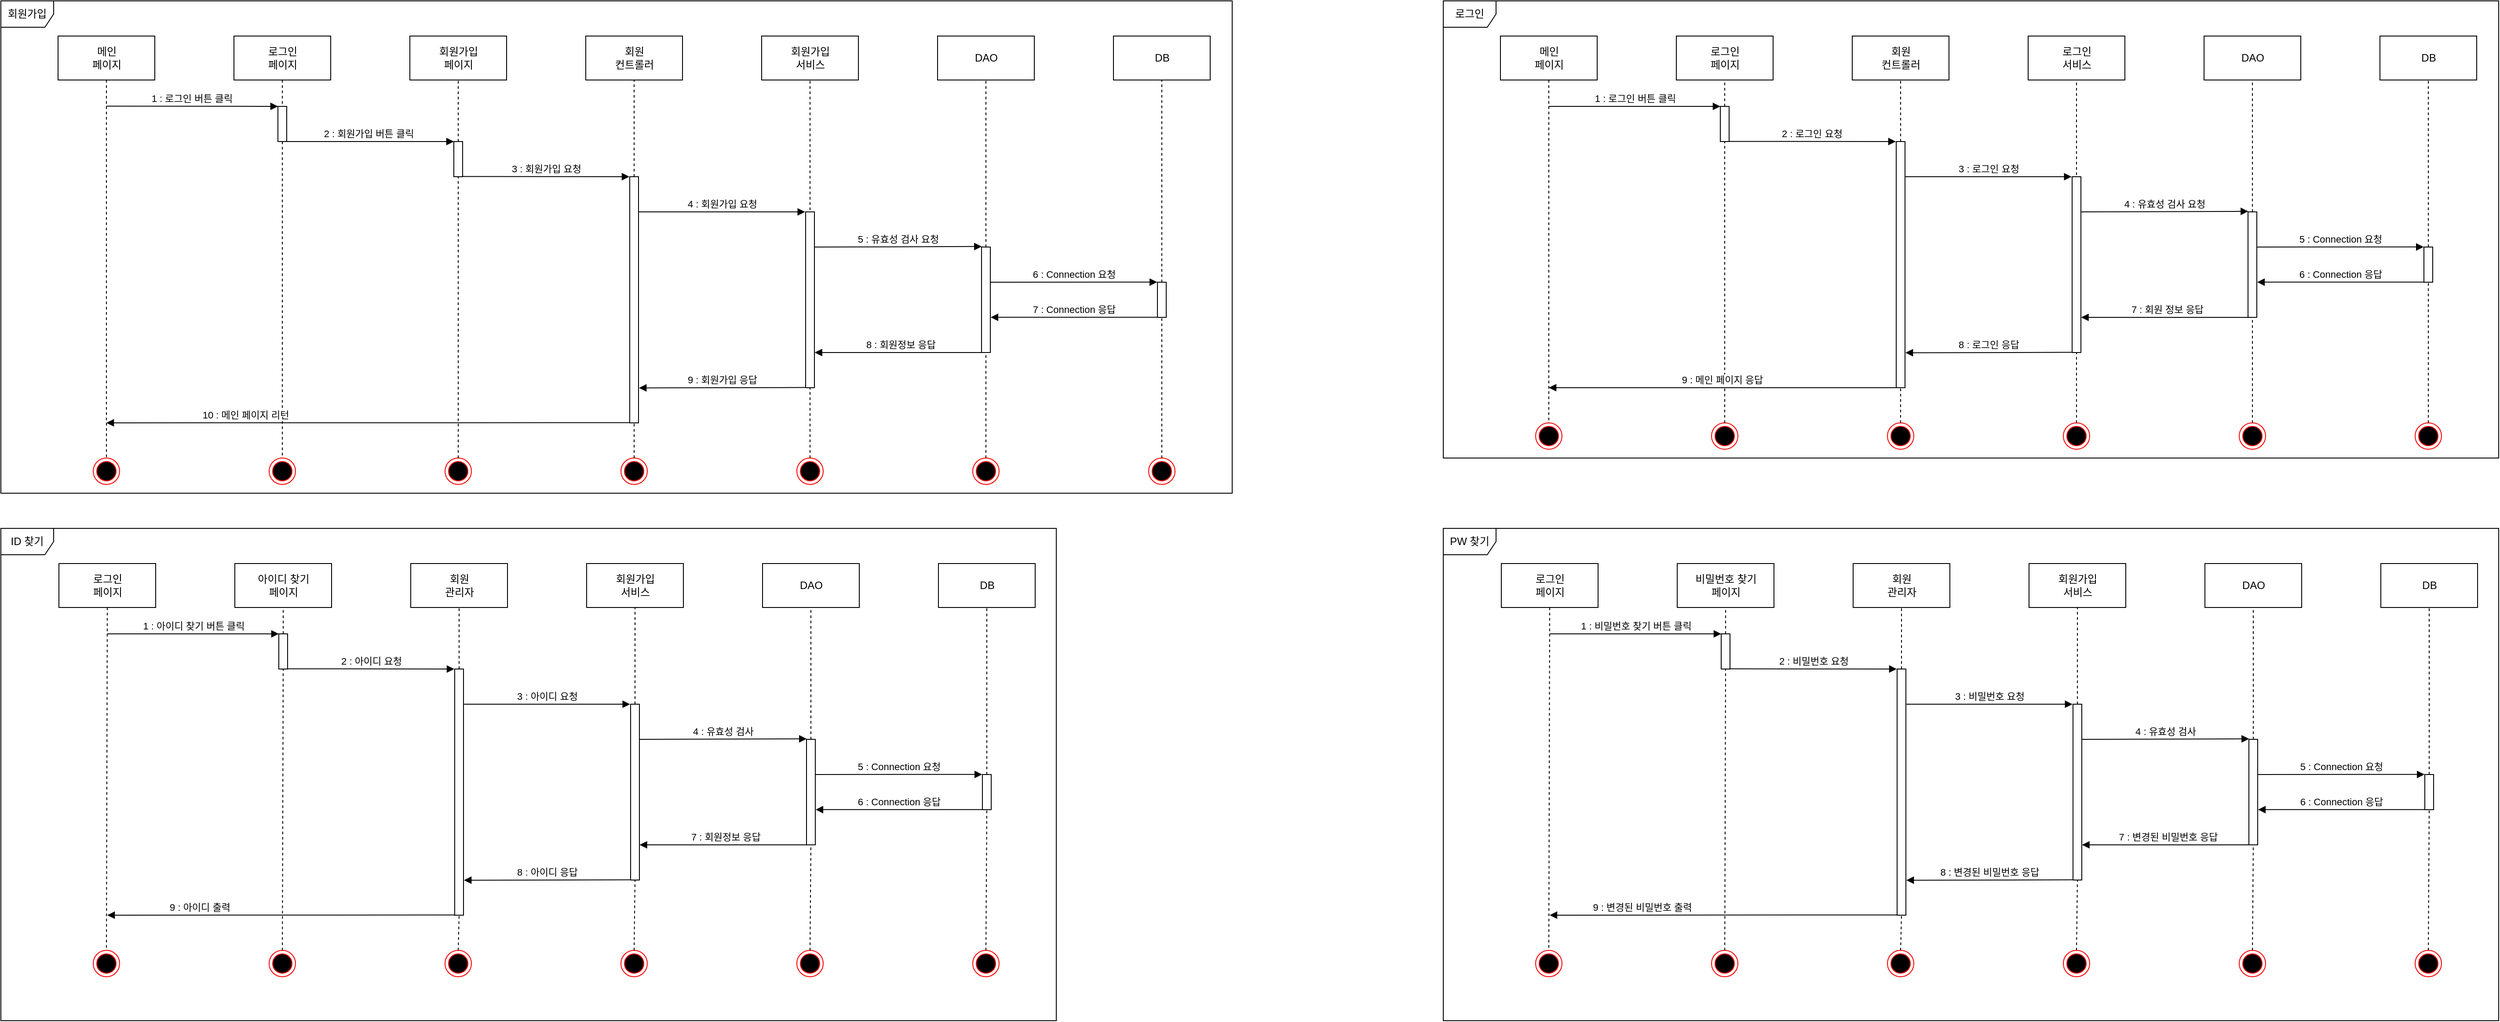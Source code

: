 <mxfile version="20.8.13" type="device"><diagram name="페이지-1" id="stakZ623IvmfqSrvo7u1"><mxGraphModel dx="4155" dy="756" grid="1" gridSize="10" guides="1" tooltips="1" connect="1" arrows="1" fold="1" page="1" pageScale="1" pageWidth="827" pageHeight="1169" math="0" shadow="0"><root><mxCell id="0"/><mxCell id="1" parent="0"/><mxCell id="SU1l9F7dHwWmu5Nzik4p-1" value="로그인" style="shape=umlFrame;whiteSpace=wrap;html=1;labelBackgroundColor=none;" parent="1" vertex="1"><mxGeometry x="-800" y="40" width="1200" height="520" as="geometry"/></mxCell><mxCell id="SU1l9F7dHwWmu5Nzik4p-5" style="rounded=0;orthogonalLoop=1;jettySize=auto;html=1;exitX=0.5;exitY=1;exitDx=0;exitDy=0;endArrow=none;endFill=0;dashed=1;entryX=0.5;entryY=0;entryDx=0;entryDy=0;" parent="1" source="SU1l9F7dHwWmu5Nzik4p-2" target="SU1l9F7dHwWmu5Nzik4p-6" edge="1"><mxGeometry relative="1" as="geometry"><mxPoint x="-680" y="1060" as="targetPoint"/></mxGeometry></mxCell><mxCell id="SU1l9F7dHwWmu5Nzik4p-2" value="메인&lt;br&gt;페이지" style="html=1;labelBackgroundColor=none;fillColor=#FFFFFF;" parent="1" vertex="1"><mxGeometry x="-735" y="80" width="110" height="50" as="geometry"/></mxCell><mxCell id="SU1l9F7dHwWmu5Nzik4p-3" value="로그인&lt;br&gt;페이지" style="html=1;labelBackgroundColor=none;fillColor=#FFFFFF;" parent="1" vertex="1"><mxGeometry x="-535" y="80" width="110" height="50" as="geometry"/></mxCell><mxCell id="SU1l9F7dHwWmu5Nzik4p-4" value="회원&lt;br&gt;컨트롤러" style="html=1;labelBackgroundColor=none;fillColor=#FFFFFF;" parent="1" vertex="1"><mxGeometry x="-335" y="80" width="110" height="50" as="geometry"/></mxCell><mxCell id="SU1l9F7dHwWmu5Nzik4p-6" value="" style="ellipse;html=1;shape=endState;fillColor=#000000;strokeColor=#ff0000;labelBackgroundColor=none;" parent="1" vertex="1"><mxGeometry x="-695" y="520" width="30" height="30" as="geometry"/></mxCell><mxCell id="SU1l9F7dHwWmu5Nzik4p-8" style="edgeStyle=none;rounded=0;orthogonalLoop=1;jettySize=auto;html=1;exitX=0.5;exitY=0;exitDx=0;exitDy=0;entryX=0.5;entryY=1;entryDx=0;entryDy=0;dashed=1;endArrow=none;endFill=0;startArrow=none;" parent="1" source="SU1l9F7dHwWmu5Nzik4p-13" target="SU1l9F7dHwWmu5Nzik4p-3" edge="1"><mxGeometry relative="1" as="geometry"/></mxCell><mxCell id="SU1l9F7dHwWmu5Nzik4p-7" value="" style="ellipse;html=1;shape=endState;fillColor=#000000;strokeColor=#ff0000;labelBackgroundColor=none;" parent="1" vertex="1"><mxGeometry x="-495" y="520" width="30" height="30" as="geometry"/></mxCell><mxCell id="SU1l9F7dHwWmu5Nzik4p-10" style="edgeStyle=none;rounded=0;orthogonalLoop=1;jettySize=auto;html=1;exitX=0.5;exitY=0;exitDx=0;exitDy=0;dashed=1;endArrow=none;endFill=0;entryX=0.5;entryY=1;entryDx=0;entryDy=0;startArrow=none;" parent="1" source="SU1l9F7dHwWmu5Nzik4p-15" target="SU1l9F7dHwWmu5Nzik4p-4" edge="1"><mxGeometry relative="1" as="geometry"/></mxCell><mxCell id="SU1l9F7dHwWmu5Nzik4p-9" value="" style="ellipse;html=1;shape=endState;fillColor=#000000;strokeColor=#ff0000;labelBackgroundColor=none;" parent="1" vertex="1"><mxGeometry x="-295" y="520" width="30" height="30" as="geometry"/></mxCell><mxCell id="SU1l9F7dHwWmu5Nzik4p-11" value="1 : 로그인 버튼 클릭" style="html=1;verticalAlign=bottom;endArrow=block;rounded=0;" parent="1" target="SU1l9F7dHwWmu5Nzik4p-13" edge="1"><mxGeometry width="80" relative="1" as="geometry"><mxPoint x="-680" y="160" as="sourcePoint"/><mxPoint x="-485.0" y="160" as="targetPoint"/></mxGeometry></mxCell><mxCell id="SU1l9F7dHwWmu5Nzik4p-16" value="로그인&lt;br&gt;서비스" style="html=1;labelBackgroundColor=none;fillColor=#FFFFFF;" parent="1" vertex="1"><mxGeometry x="-135" y="80" width="110" height="50" as="geometry"/></mxCell><mxCell id="SU1l9F7dHwWmu5Nzik4p-17" style="edgeStyle=none;rounded=0;orthogonalLoop=1;jettySize=auto;html=1;exitX=0.5;exitY=0;exitDx=0;exitDy=0;dashed=1;endArrow=none;endFill=0;entryX=0.5;entryY=1;entryDx=0;entryDy=0;" parent="1" source="SU1l9F7dHwWmu5Nzik4p-18" target="SU1l9F7dHwWmu5Nzik4p-16" edge="1"><mxGeometry relative="1" as="geometry"/></mxCell><mxCell id="SU1l9F7dHwWmu5Nzik4p-18" value="" style="ellipse;html=1;shape=endState;fillColor=#000000;strokeColor=#ff0000;labelBackgroundColor=none;" parent="1" vertex="1"><mxGeometry x="-95" y="520" width="30" height="30" as="geometry"/></mxCell><mxCell id="SU1l9F7dHwWmu5Nzik4p-19" value="" style="html=1;points=[];perimeter=orthogonalPerimeter;labelBackgroundColor=none;fillColor=#FFFFFF;" parent="1" vertex="1"><mxGeometry x="-85" y="240" width="10" height="200" as="geometry"/></mxCell><mxCell id="SU1l9F7dHwWmu5Nzik4p-20" value="2 : 로그인 요청" style="html=1;verticalAlign=bottom;endArrow=block;rounded=0;exitX=0.916;exitY=0.996;exitDx=0;exitDy=0;exitPerimeter=0;entryX=-0.05;entryY=0;entryDx=0;entryDy=0;entryPerimeter=0;" parent="1" source="SU1l9F7dHwWmu5Nzik4p-13" target="SU1l9F7dHwWmu5Nzik4p-15" edge="1"><mxGeometry width="80" relative="1" as="geometry"><mxPoint x="-460" y="200" as="sourcePoint"/><mxPoint x="-285" y="200" as="targetPoint"/></mxGeometry></mxCell><mxCell id="SU1l9F7dHwWmu5Nzik4p-21" value="" style="edgeStyle=none;rounded=0;orthogonalLoop=1;jettySize=auto;html=1;exitX=0.5;exitY=0;exitDx=0;exitDy=0;dashed=1;endArrow=none;endFill=0;entryX=0.5;entryY=1;entryDx=0;entryDy=0;" parent="1" source="SU1l9F7dHwWmu5Nzik4p-9" target="SU1l9F7dHwWmu5Nzik4p-15" edge="1"><mxGeometry relative="1" as="geometry"><mxPoint x="-280" y="1040" as="sourcePoint"/><mxPoint x="-280" y="130.0" as="targetPoint"/></mxGeometry></mxCell><mxCell id="SU1l9F7dHwWmu5Nzik4p-15" value="" style="html=1;points=[];perimeter=orthogonalPerimeter;labelBackgroundColor=none;fillColor=#FFFFFF;" parent="1" vertex="1"><mxGeometry x="-285" y="200" width="10" height="280" as="geometry"/></mxCell><mxCell id="SU1l9F7dHwWmu5Nzik4p-22" value="" style="edgeStyle=none;rounded=0;orthogonalLoop=1;jettySize=auto;html=1;exitX=0.5;exitY=0;exitDx=0;exitDy=0;entryX=0.5;entryY=1;entryDx=0;entryDy=0;dashed=1;endArrow=none;endFill=0;" parent="1" source="SU1l9F7dHwWmu5Nzik4p-7" target="SU1l9F7dHwWmu5Nzik4p-13" edge="1"><mxGeometry relative="1" as="geometry"><mxPoint x="-480" y="1040" as="sourcePoint"/><mxPoint x="-480" y="130.0" as="targetPoint"/></mxGeometry></mxCell><mxCell id="SU1l9F7dHwWmu5Nzik4p-13" value="" style="html=1;points=[];perimeter=orthogonalPerimeter;labelBackgroundColor=none;fillColor=#FFFFFF;" parent="1" vertex="1"><mxGeometry x="-485" y="160" width="10" height="40" as="geometry"/></mxCell><mxCell id="SU1l9F7dHwWmu5Nzik4p-23" value="3 : 로그인 요청" style="html=1;verticalAlign=bottom;endArrow=block;rounded=0;exitX=1.022;exitY=0.143;exitDx=0;exitDy=0;exitPerimeter=0;entryX=-0.062;entryY=0;entryDx=0;entryDy=0;entryPerimeter=0;" parent="1" source="SU1l9F7dHwWmu5Nzik4p-15" target="SU1l9F7dHwWmu5Nzik4p-19" edge="1"><mxGeometry width="80" relative="1" as="geometry"><mxPoint x="-464.9" y="210.32" as="sourcePoint"/><mxPoint x="-275.5" y="210" as="targetPoint"/></mxGeometry></mxCell><mxCell id="SU1l9F7dHwWmu5Nzik4p-24" value="DAO" style="html=1;labelBackgroundColor=none;fillColor=#FFFFFF;" parent="1" vertex="1"><mxGeometry x="65" y="80" width="110" height="50" as="geometry"/></mxCell><mxCell id="SU1l9F7dHwWmu5Nzik4p-25" style="edgeStyle=none;rounded=0;orthogonalLoop=1;jettySize=auto;html=1;exitX=0.5;exitY=0;exitDx=0;exitDy=0;dashed=1;endArrow=none;endFill=0;entryX=0.5;entryY=1;entryDx=0;entryDy=0;" parent="1" source="SU1l9F7dHwWmu5Nzik4p-26" target="SU1l9F7dHwWmu5Nzik4p-24" edge="1"><mxGeometry relative="1" as="geometry"/></mxCell><mxCell id="SU1l9F7dHwWmu5Nzik4p-26" value="" style="ellipse;html=1;shape=endState;fillColor=#000000;strokeColor=#ff0000;labelBackgroundColor=none;" parent="1" vertex="1"><mxGeometry x="105" y="520" width="30" height="30" as="geometry"/></mxCell><mxCell id="SU1l9F7dHwWmu5Nzik4p-27" value="" style="html=1;points=[];perimeter=orthogonalPerimeter;labelBackgroundColor=none;fillColor=#FFFFFF;" parent="1" vertex="1"><mxGeometry x="115" y="280" width="10" height="120" as="geometry"/></mxCell><mxCell id="SU1l9F7dHwWmu5Nzik4p-28" value="4 : 유효성 검사 요청" style="html=1;verticalAlign=bottom;endArrow=block;rounded=0;entryX=0.018;entryY=-0.005;entryDx=0;entryDy=0;entryPerimeter=0;exitX=1.041;exitY=0.2;exitDx=0;exitDy=0;exitPerimeter=0;" parent="1" source="SU1l9F7dHwWmu5Nzik4p-19" target="SU1l9F7dHwWmu5Nzik4p-27" edge="1"><mxGeometry width="80" relative="1" as="geometry"><mxPoint x="-70" y="280" as="sourcePoint"/><mxPoint x="114.03" y="280.48" as="targetPoint"/></mxGeometry></mxCell><mxCell id="SU1l9F7dHwWmu5Nzik4p-29" value="DB" style="html=1;labelBackgroundColor=none;fillColor=#FFFFFF;" parent="1" vertex="1"><mxGeometry x="265" y="80" width="110" height="50" as="geometry"/></mxCell><mxCell id="SU1l9F7dHwWmu5Nzik4p-30" style="edgeStyle=none;rounded=0;orthogonalLoop=1;jettySize=auto;html=1;exitX=0.5;exitY=0;exitDx=0;exitDy=0;dashed=1;endArrow=none;endFill=0;entryX=0.5;entryY=1;entryDx=0;entryDy=0;startArrow=none;" parent="1" source="SU1l9F7dHwWmu5Nzik4p-32" target="SU1l9F7dHwWmu5Nzik4p-29" edge="1"><mxGeometry relative="1" as="geometry"/></mxCell><mxCell id="SU1l9F7dHwWmu5Nzik4p-31" value="" style="ellipse;html=1;shape=endState;fillColor=#000000;strokeColor=#ff0000;labelBackgroundColor=none;" parent="1" vertex="1"><mxGeometry x="305" y="520" width="30" height="30" as="geometry"/></mxCell><mxCell id="SU1l9F7dHwWmu5Nzik4p-33" value="" style="edgeStyle=none;rounded=0;orthogonalLoop=1;jettySize=auto;html=1;exitX=0.5;exitY=0;exitDx=0;exitDy=0;dashed=1;endArrow=none;endFill=0;entryX=0.5;entryY=1;entryDx=0;entryDy=0;" parent="1" source="SU1l9F7dHwWmu5Nzik4p-31" target="SU1l9F7dHwWmu5Nzik4p-32" edge="1"><mxGeometry relative="1" as="geometry"><mxPoint x="320" y="1040.0" as="sourcePoint"/><mxPoint x="320" y="130" as="targetPoint"/></mxGeometry></mxCell><mxCell id="SU1l9F7dHwWmu5Nzik4p-32" value="" style="html=1;points=[];perimeter=orthogonalPerimeter;labelBackgroundColor=none;fillColor=#FFFFFF;" parent="1" vertex="1"><mxGeometry x="315" y="320" width="10" height="40" as="geometry"/></mxCell><mxCell id="SU1l9F7dHwWmu5Nzik4p-34" value="5 : Connection 요청" style="html=1;verticalAlign=bottom;endArrow=block;rounded=0;entryX=-0.037;entryY=-0.003;entryDx=0;entryDy=0;entryPerimeter=0;exitX=1.034;exitY=0.333;exitDx=0;exitDy=0;exitPerimeter=0;" parent="1" source="SU1l9F7dHwWmu5Nzik4p-27" target="SU1l9F7dHwWmu5Nzik4p-32" edge="1"><mxGeometry width="80" relative="1" as="geometry"><mxPoint x="130" y="320" as="sourcePoint"/><mxPoint x="315" y="320" as="targetPoint"/></mxGeometry></mxCell><mxCell id="SU1l9F7dHwWmu5Nzik4p-35" value="6 : Connection 응답" style="html=1;verticalAlign=bottom;endArrow=block;rounded=0;entryX=1.04;entryY=0.666;entryDx=0;entryDy=0;entryPerimeter=0;exitX=-0.023;exitY=0.998;exitDx=0;exitDy=0;exitPerimeter=0;" parent="1" source="SU1l9F7dHwWmu5Nzik4p-32" target="SU1l9F7dHwWmu5Nzik4p-27" edge="1"><mxGeometry width="80" relative="1" as="geometry"><mxPoint x="265.0" y="260.2" as="sourcePoint"/><mxPoint x="454.31" y="260" as="targetPoint"/></mxGeometry></mxCell><mxCell id="SU1l9F7dHwWmu5Nzik4p-39" value="7 : 회원 정보 응답" style="html=1;verticalAlign=bottom;endArrow=block;rounded=0;exitX=0.5;exitY=1;exitDx=0;exitDy=0;exitPerimeter=0;entryX=1.026;entryY=0.8;entryDx=0;entryDy=0;entryPerimeter=0;" parent="1" source="SU1l9F7dHwWmu5Nzik4p-27" target="SU1l9F7dHwWmu5Nzik4p-19" edge="1"><mxGeometry width="80" relative="1" as="geometry"><mxPoint x="79.37" y="400.0" as="sourcePoint"/><mxPoint x="-50" y="400" as="targetPoint"/></mxGeometry></mxCell><mxCell id="SU1l9F7dHwWmu5Nzik4p-42" value="8 : 로그인 응답" style="html=1;verticalAlign=bottom;endArrow=block;rounded=0;exitX=-0.056;exitY=0.999;exitDx=0;exitDy=0;exitPerimeter=0;entryX=1.055;entryY=0.858;entryDx=0;entryDy=0;entryPerimeter=0;" parent="1" source="SU1l9F7dHwWmu5Nzik4p-19" target="SU1l9F7dHwWmu5Nzik4p-15" edge="1"><mxGeometry width="80" relative="1" as="geometry"><mxPoint x="-155.26" y="470" as="sourcePoint"/><mxPoint x="-350" y="470" as="targetPoint"/></mxGeometry></mxCell><mxCell id="SU1l9F7dHwWmu5Nzik4p-44" value="9 : 메인 페이지&amp;nbsp;응답" style="html=1;verticalAlign=bottom;endArrow=block;rounded=0;exitX=-0.053;exitY=1;exitDx=0;exitDy=0;exitPerimeter=0;" parent="1" source="SU1l9F7dHwWmu5Nzik4p-15" edge="1"><mxGeometry x="0.001" width="80" relative="1" as="geometry"><mxPoint x="-280" y="440" as="sourcePoint"/><mxPoint x="-680" y="480" as="targetPoint"/><mxPoint as="offset"/></mxGeometry></mxCell><mxCell id="SU1l9F7dHwWmu5Nzik4p-46" value="회원가입" style="shape=umlFrame;whiteSpace=wrap;html=1;labelBackgroundColor=none;" parent="1" vertex="1"><mxGeometry x="-2440" y="40" width="1400" height="560" as="geometry"/></mxCell><mxCell id="SU1l9F7dHwWmu5Nzik4p-47" style="rounded=0;orthogonalLoop=1;jettySize=auto;html=1;exitX=0.5;exitY=1;exitDx=0;exitDy=0;endArrow=none;endFill=0;dashed=1;entryX=0.5;entryY=0;entryDx=0;entryDy=0;startArrow=none;" parent="1" source="SU1l9F7dHwWmu5Nzik4p-93" target="SU1l9F7dHwWmu5Nzik4p-51" edge="1"><mxGeometry relative="1" as="geometry"><mxPoint x="-2120" y="1060" as="targetPoint"/></mxGeometry></mxCell><mxCell id="SU1l9F7dHwWmu5Nzik4p-48" value="로그인&lt;br&gt;페이지" style="html=1;labelBackgroundColor=none;fillColor=#FFFFFF;" parent="1" vertex="1"><mxGeometry x="-2175" y="80" width="110" height="50" as="geometry"/></mxCell><mxCell id="SU1l9F7dHwWmu5Nzik4p-49" value="회원가입&lt;br&gt;페이지" style="html=1;labelBackgroundColor=none;fillColor=#FFFFFF;" parent="1" vertex="1"><mxGeometry x="-1975" y="80" width="110" height="50" as="geometry"/></mxCell><mxCell id="SU1l9F7dHwWmu5Nzik4p-50" value="회원&lt;br&gt;컨트롤러" style="html=1;labelBackgroundColor=none;fillColor=#FFFFFF;" parent="1" vertex="1"><mxGeometry x="-1775" y="80" width="110" height="50" as="geometry"/></mxCell><mxCell id="SU1l9F7dHwWmu5Nzik4p-51" value="" style="ellipse;html=1;shape=endState;fillColor=#000000;strokeColor=#ff0000;labelBackgroundColor=none;" parent="1" vertex="1"><mxGeometry x="-2135" y="560" width="30" height="30" as="geometry"/></mxCell><mxCell id="SU1l9F7dHwWmu5Nzik4p-52" style="edgeStyle=none;rounded=0;orthogonalLoop=1;jettySize=auto;html=1;exitX=0.5;exitY=0;exitDx=0;exitDy=0;entryX=0.5;entryY=1;entryDx=0;entryDy=0;dashed=1;endArrow=none;endFill=0;startArrow=none;" parent="1" source="SU1l9F7dHwWmu5Nzik4p-65" target="SU1l9F7dHwWmu5Nzik4p-49" edge="1"><mxGeometry relative="1" as="geometry"/></mxCell><mxCell id="SU1l9F7dHwWmu5Nzik4p-53" value="" style="ellipse;html=1;shape=endState;fillColor=#000000;strokeColor=#ff0000;labelBackgroundColor=none;" parent="1" vertex="1"><mxGeometry x="-1935" y="560" width="30" height="30" as="geometry"/></mxCell><mxCell id="SU1l9F7dHwWmu5Nzik4p-54" style="edgeStyle=none;rounded=0;orthogonalLoop=1;jettySize=auto;html=1;exitX=0.5;exitY=0;exitDx=0;exitDy=0;dashed=1;endArrow=none;endFill=0;entryX=0.5;entryY=1;entryDx=0;entryDy=0;startArrow=none;" parent="1" source="SU1l9F7dHwWmu5Nzik4p-63" target="SU1l9F7dHwWmu5Nzik4p-50" edge="1"><mxGeometry relative="1" as="geometry"/></mxCell><mxCell id="SU1l9F7dHwWmu5Nzik4p-55" value="" style="ellipse;html=1;shape=endState;fillColor=#000000;strokeColor=#ff0000;labelBackgroundColor=none;" parent="1" vertex="1"><mxGeometry x="-1735" y="560" width="30" height="30" as="geometry"/></mxCell><mxCell id="SU1l9F7dHwWmu5Nzik4p-56" value="2 : 회원가입 버튼 클릭" style="html=1;verticalAlign=bottom;endArrow=block;rounded=0;" parent="1" target="SU1l9F7dHwWmu5Nzik4p-65" edge="1"><mxGeometry width="80" relative="1" as="geometry"><mxPoint x="-2120" y="200" as="sourcePoint"/><mxPoint x="-1925" y="200" as="targetPoint"/></mxGeometry></mxCell><mxCell id="SU1l9F7dHwWmu5Nzik4p-57" value="회원가입&lt;br&gt;서비스" style="html=1;labelBackgroundColor=none;fillColor=#FFFFFF;" parent="1" vertex="1"><mxGeometry x="-1575" y="80" width="110" height="50" as="geometry"/></mxCell><mxCell id="SU1l9F7dHwWmu5Nzik4p-58" style="edgeStyle=none;rounded=0;orthogonalLoop=1;jettySize=auto;html=1;exitX=0.5;exitY=0;exitDx=0;exitDy=0;dashed=1;endArrow=none;endFill=0;entryX=0.5;entryY=1;entryDx=0;entryDy=0;" parent="1" source="SU1l9F7dHwWmu5Nzik4p-59" target="SU1l9F7dHwWmu5Nzik4p-57" edge="1"><mxGeometry relative="1" as="geometry"/></mxCell><mxCell id="SU1l9F7dHwWmu5Nzik4p-59" value="" style="ellipse;html=1;shape=endState;fillColor=#000000;strokeColor=#ff0000;labelBackgroundColor=none;" parent="1" vertex="1"><mxGeometry x="-1535" y="560" width="30" height="30" as="geometry"/></mxCell><mxCell id="SU1l9F7dHwWmu5Nzik4p-60" value="" style="html=1;points=[];perimeter=orthogonalPerimeter;labelBackgroundColor=none;fillColor=#FFFFFF;" parent="1" vertex="1"><mxGeometry x="-1525" y="280" width="10" height="200" as="geometry"/></mxCell><mxCell id="SU1l9F7dHwWmu5Nzik4p-61" value="3 : 회원가입 요청" style="html=1;verticalAlign=bottom;endArrow=block;rounded=0;exitX=0.962;exitY=0.993;exitDx=0;exitDy=0;exitPerimeter=0;entryX=-0.05;entryY=0;entryDx=0;entryDy=0;entryPerimeter=0;" parent="1" source="SU1l9F7dHwWmu5Nzik4p-65" target="SU1l9F7dHwWmu5Nzik4p-63" edge="1"><mxGeometry width="80" relative="1" as="geometry"><mxPoint x="-1900" y="240" as="sourcePoint"/><mxPoint x="-1725" y="240" as="targetPoint"/></mxGeometry></mxCell><mxCell id="SU1l9F7dHwWmu5Nzik4p-62" value="" style="edgeStyle=none;rounded=0;orthogonalLoop=1;jettySize=auto;html=1;exitX=0.5;exitY=0;exitDx=0;exitDy=0;dashed=1;endArrow=none;endFill=0;entryX=0.5;entryY=1;entryDx=0;entryDy=0;" parent="1" source="SU1l9F7dHwWmu5Nzik4p-55" target="SU1l9F7dHwWmu5Nzik4p-63" edge="1"><mxGeometry relative="1" as="geometry"><mxPoint x="-1720" y="1080" as="sourcePoint"/><mxPoint x="-1720" y="170.0" as="targetPoint"/></mxGeometry></mxCell><mxCell id="SU1l9F7dHwWmu5Nzik4p-63" value="" style="html=1;points=[];perimeter=orthogonalPerimeter;labelBackgroundColor=none;fillColor=#FFFFFF;" parent="1" vertex="1"><mxGeometry x="-1725" y="240" width="10" height="280" as="geometry"/></mxCell><mxCell id="SU1l9F7dHwWmu5Nzik4p-64" value="" style="edgeStyle=none;rounded=0;orthogonalLoop=1;jettySize=auto;html=1;entryX=0.5;entryY=1;entryDx=0;entryDy=0;dashed=1;endArrow=none;endFill=0;" parent="1" source="SU1l9F7dHwWmu5Nzik4p-53" target="SU1l9F7dHwWmu5Nzik4p-65" edge="1"><mxGeometry relative="1" as="geometry"><mxPoint x="-1920" y="1080" as="sourcePoint"/><mxPoint x="-1920" y="170.0" as="targetPoint"/></mxGeometry></mxCell><mxCell id="SU1l9F7dHwWmu5Nzik4p-65" value="" style="html=1;points=[];perimeter=orthogonalPerimeter;labelBackgroundColor=none;fillColor=#FFFFFF;" parent="1" vertex="1"><mxGeometry x="-1925" y="200" width="10" height="40" as="geometry"/></mxCell><mxCell id="SU1l9F7dHwWmu5Nzik4p-66" value="4 : 회원가입 요청" style="html=1;verticalAlign=bottom;endArrow=block;rounded=0;exitX=1.022;exitY=0.143;exitDx=0;exitDy=0;exitPerimeter=0;entryX=-0.062;entryY=0;entryDx=0;entryDy=0;entryPerimeter=0;" parent="1" source="SU1l9F7dHwWmu5Nzik4p-63" target="SU1l9F7dHwWmu5Nzik4p-60" edge="1"><mxGeometry width="80" relative="1" as="geometry"><mxPoint x="-1904.9" y="250.32" as="sourcePoint"/><mxPoint x="-1715.5" y="250" as="targetPoint"/></mxGeometry></mxCell><mxCell id="SU1l9F7dHwWmu5Nzik4p-67" value="DAO" style="html=1;labelBackgroundColor=none;fillColor=#FFFFFF;" parent="1" vertex="1"><mxGeometry x="-1375" y="80" width="110" height="50" as="geometry"/></mxCell><mxCell id="SU1l9F7dHwWmu5Nzik4p-68" style="edgeStyle=none;rounded=0;orthogonalLoop=1;jettySize=auto;html=1;exitX=0.5;exitY=0;exitDx=0;exitDy=0;dashed=1;endArrow=none;endFill=0;entryX=0.5;entryY=1;entryDx=0;entryDy=0;" parent="1" source="SU1l9F7dHwWmu5Nzik4p-69" target="SU1l9F7dHwWmu5Nzik4p-67" edge="1"><mxGeometry relative="1" as="geometry"/></mxCell><mxCell id="SU1l9F7dHwWmu5Nzik4p-69" value="" style="ellipse;html=1;shape=endState;fillColor=#000000;strokeColor=#ff0000;labelBackgroundColor=none;" parent="1" vertex="1"><mxGeometry x="-1335" y="560" width="30" height="30" as="geometry"/></mxCell><mxCell id="SU1l9F7dHwWmu5Nzik4p-70" value="" style="html=1;points=[];perimeter=orthogonalPerimeter;labelBackgroundColor=none;fillColor=#FFFFFF;" parent="1" vertex="1"><mxGeometry x="-1325" y="320" width="10" height="120" as="geometry"/></mxCell><mxCell id="SU1l9F7dHwWmu5Nzik4p-71" value="5 : 유효성 검사 요청" style="html=1;verticalAlign=bottom;endArrow=block;rounded=0;entryX=0.018;entryY=-0.005;entryDx=0;entryDy=0;entryPerimeter=0;exitX=1.041;exitY=0.2;exitDx=0;exitDy=0;exitPerimeter=0;" parent="1" source="SU1l9F7dHwWmu5Nzik4p-60" target="SU1l9F7dHwWmu5Nzik4p-70" edge="1"><mxGeometry x="0.003" width="80" relative="1" as="geometry"><mxPoint x="-1510" y="320" as="sourcePoint"/><mxPoint x="-1325.97" y="320.48" as="targetPoint"/><mxPoint as="offset"/></mxGeometry></mxCell><mxCell id="SU1l9F7dHwWmu5Nzik4p-72" value="DB" style="html=1;labelBackgroundColor=none;fillColor=#FFFFFF;" parent="1" vertex="1"><mxGeometry x="-1175" y="80" width="110" height="50" as="geometry"/></mxCell><mxCell id="SU1l9F7dHwWmu5Nzik4p-73" style="edgeStyle=none;rounded=0;orthogonalLoop=1;jettySize=auto;html=1;exitX=0.5;exitY=0;exitDx=0;exitDy=0;dashed=1;endArrow=none;endFill=0;entryX=0.5;entryY=1;entryDx=0;entryDy=0;startArrow=none;" parent="1" source="SU1l9F7dHwWmu5Nzik4p-76" target="SU1l9F7dHwWmu5Nzik4p-72" edge="1"><mxGeometry relative="1" as="geometry"/></mxCell><mxCell id="SU1l9F7dHwWmu5Nzik4p-74" value="" style="ellipse;html=1;shape=endState;fillColor=#000000;strokeColor=#ff0000;labelBackgroundColor=none;" parent="1" vertex="1"><mxGeometry x="-1135" y="560" width="30" height="30" as="geometry"/></mxCell><mxCell id="SU1l9F7dHwWmu5Nzik4p-75" value="" style="edgeStyle=none;rounded=0;orthogonalLoop=1;jettySize=auto;html=1;exitX=0.5;exitY=0;exitDx=0;exitDy=0;dashed=1;endArrow=none;endFill=0;entryX=0.5;entryY=1;entryDx=0;entryDy=0;" parent="1" source="SU1l9F7dHwWmu5Nzik4p-74" target="SU1l9F7dHwWmu5Nzik4p-76" edge="1"><mxGeometry relative="1" as="geometry"><mxPoint x="-1120" y="1080.0" as="sourcePoint"/><mxPoint x="-1120" y="170" as="targetPoint"/></mxGeometry></mxCell><mxCell id="SU1l9F7dHwWmu5Nzik4p-76" value="" style="html=1;points=[];perimeter=orthogonalPerimeter;labelBackgroundColor=none;fillColor=#FFFFFF;" parent="1" vertex="1"><mxGeometry x="-1125" y="360" width="10" height="40" as="geometry"/></mxCell><mxCell id="SU1l9F7dHwWmu5Nzik4p-77" value="6 : Connection 요청" style="html=1;verticalAlign=bottom;endArrow=block;rounded=0;entryX=-0.037;entryY=-0.003;entryDx=0;entryDy=0;entryPerimeter=0;exitX=1.034;exitY=0.333;exitDx=0;exitDy=0;exitPerimeter=0;" parent="1" source="SU1l9F7dHwWmu5Nzik4p-70" target="SU1l9F7dHwWmu5Nzik4p-76" edge="1"><mxGeometry width="80" relative="1" as="geometry"><mxPoint x="-1310" y="360" as="sourcePoint"/><mxPoint x="-1125" y="360" as="targetPoint"/></mxGeometry></mxCell><mxCell id="SU1l9F7dHwWmu5Nzik4p-78" value="7 : Connection 응답" style="html=1;verticalAlign=bottom;endArrow=block;rounded=0;entryX=1.04;entryY=0.666;entryDx=0;entryDy=0;entryPerimeter=0;exitX=-0.023;exitY=0.998;exitDx=0;exitDy=0;exitPerimeter=0;" parent="1" source="SU1l9F7dHwWmu5Nzik4p-76" target="SU1l9F7dHwWmu5Nzik4p-70" edge="1"><mxGeometry width="80" relative="1" as="geometry"><mxPoint x="-1175.0" y="300.2" as="sourcePoint"/><mxPoint x="-985.69" y="300" as="targetPoint"/></mxGeometry></mxCell><mxCell id="SU1l9F7dHwWmu5Nzik4p-79" value="8 : 회원정보 응답" style="html=1;verticalAlign=bottom;endArrow=block;rounded=0;exitX=0.5;exitY=1;exitDx=0;exitDy=0;exitPerimeter=0;entryX=1.026;entryY=0.8;entryDx=0;entryDy=0;entryPerimeter=0;" parent="1" source="SU1l9F7dHwWmu5Nzik4p-70" target="SU1l9F7dHwWmu5Nzik4p-60" edge="1"><mxGeometry width="80" relative="1" as="geometry"><mxPoint x="-1360.63" y="440.0" as="sourcePoint"/><mxPoint x="-1490" y="440" as="targetPoint"/></mxGeometry></mxCell><mxCell id="SU1l9F7dHwWmu5Nzik4p-80" value="9 : 회원가입 응답" style="html=1;verticalAlign=bottom;endArrow=block;rounded=0;exitX=-0.056;exitY=0.999;exitDx=0;exitDy=0;exitPerimeter=0;entryX=1.055;entryY=0.858;entryDx=0;entryDy=0;entryPerimeter=0;" parent="1" source="SU1l9F7dHwWmu5Nzik4p-60" target="SU1l9F7dHwWmu5Nzik4p-63" edge="1"><mxGeometry width="80" relative="1" as="geometry"><mxPoint x="-1595.26" y="510" as="sourcePoint"/><mxPoint x="-1790" y="510" as="targetPoint"/></mxGeometry></mxCell><mxCell id="SU1l9F7dHwWmu5Nzik4p-82" value="10 : 메인 페이지 리턴" style="html=1;verticalAlign=bottom;endArrow=block;rounded=0;exitX=-0.027;exitY=0.999;exitDx=0;exitDy=0;exitPerimeter=0;" parent="1" source="SU1l9F7dHwWmu5Nzik4p-63" edge="1"><mxGeometry x="0.469" width="80" relative="1" as="geometry"><mxPoint x="-1922.67" y="520.08" as="sourcePoint"/><mxPoint x="-2320" y="520" as="targetPoint"/><mxPoint as="offset"/></mxGeometry></mxCell><mxCell id="SU1l9F7dHwWmu5Nzik4p-83" style="rounded=0;orthogonalLoop=1;jettySize=auto;html=1;exitX=0.5;exitY=1;exitDx=0;exitDy=0;endArrow=none;endFill=0;dashed=1;entryX=0.5;entryY=0;entryDx=0;entryDy=0;" parent="1" source="SU1l9F7dHwWmu5Nzik4p-84" target="SU1l9F7dHwWmu5Nzik4p-85" edge="1"><mxGeometry relative="1" as="geometry"><mxPoint x="-2320" y="1060" as="targetPoint"/></mxGeometry></mxCell><mxCell id="SU1l9F7dHwWmu5Nzik4p-84" value="메인&lt;br&gt;페이지" style="html=1;labelBackgroundColor=none;fillColor=#FFFFFF;" parent="1" vertex="1"><mxGeometry x="-2375" y="80" width="110" height="50" as="geometry"/></mxCell><mxCell id="SU1l9F7dHwWmu5Nzik4p-85" value="" style="ellipse;html=1;shape=endState;fillColor=#000000;strokeColor=#ff0000;labelBackgroundColor=none;" parent="1" vertex="1"><mxGeometry x="-2335" y="560" width="30" height="30" as="geometry"/></mxCell><mxCell id="SU1l9F7dHwWmu5Nzik4p-93" value="" style="html=1;points=[];perimeter=orthogonalPerimeter;labelBackgroundColor=none;fillColor=#FFFFFF;" parent="1" vertex="1"><mxGeometry x="-2125" y="160" width="10" height="40" as="geometry"/></mxCell><mxCell id="SU1l9F7dHwWmu5Nzik4p-88" value="1 : 로그인 버튼 클릭" style="html=1;verticalAlign=bottom;endArrow=block;rounded=0;exitX=0.991;exitY=-0.003;exitDx=0;exitDy=0;exitPerimeter=0;" parent="1" edge="1"><mxGeometry width="80" relative="1" as="geometry"><mxPoint x="-2320.09" y="159.76" as="sourcePoint"/><mxPoint x="-2125" y="160" as="targetPoint"/></mxGeometry></mxCell><mxCell id="SU1l9F7dHwWmu5Nzik4p-94" value="" style="rounded=0;orthogonalLoop=1;jettySize=auto;html=1;exitX=0.5;exitY=1;exitDx=0;exitDy=0;endArrow=none;endFill=0;dashed=1;entryX=0.5;entryY=0;entryDx=0;entryDy=0;" parent="1" source="SU1l9F7dHwWmu5Nzik4p-48" target="SU1l9F7dHwWmu5Nzik4p-93" edge="1"><mxGeometry relative="1" as="geometry"><mxPoint x="-2120" y="600.0" as="targetPoint"/><mxPoint x="-2120" y="130" as="sourcePoint"/></mxGeometry></mxCell><mxCell id="0gdcu6ecATowBMxjjvnV-1" value="&lt;font style=&quot;vertical-align: inherit;&quot;&gt;&lt;font style=&quot;vertical-align: inherit;&quot;&gt;ID 찾기&lt;/font&gt;&lt;/font&gt;" style="shape=umlFrame;whiteSpace=wrap;html=1;labelBackgroundColor=none;" vertex="1" parent="1"><mxGeometry x="-2440" y="640" width="1200" height="560" as="geometry"/></mxCell><mxCell id="0gdcu6ecATowBMxjjvnV-2" style="rounded=0;orthogonalLoop=1;jettySize=auto;html=1;exitX=0.5;exitY=1;exitDx=0;exitDy=0;endArrow=none;endFill=0;dashed=1;entryX=0.5;entryY=0;entryDx=0;entryDy=0;startArrow=none;" edge="1" parent="1" source="0gdcu6ecATowBMxjjvnV-3" target="0gdcu6ecATowBMxjjvnV-6"><mxGeometry relative="1" as="geometry"><mxPoint x="-2319" y="1660" as="targetPoint"/><mxPoint x="-2319" y="800" as="sourcePoint"/></mxGeometry></mxCell><mxCell id="0gdcu6ecATowBMxjjvnV-3" value="로그인&lt;br&gt;페이지" style="html=1;labelBackgroundColor=none;fillColor=#FFFFFF;" vertex="1" parent="1"><mxGeometry x="-2374" y="680" width="110" height="50" as="geometry"/></mxCell><mxCell id="0gdcu6ecATowBMxjjvnV-4" value="&lt;font style=&quot;vertical-align: inherit;&quot;&gt;&lt;font style=&quot;vertical-align: inherit;&quot;&gt;아이디 찾기&lt;br&gt;페이지&lt;/font&gt;&lt;/font&gt;" style="html=1;labelBackgroundColor=none;fillColor=#FFFFFF;" vertex="1" parent="1"><mxGeometry x="-2174" y="680" width="110" height="50" as="geometry"/></mxCell><mxCell id="0gdcu6ecATowBMxjjvnV-5" value="&lt;font style=&quot;vertical-align: inherit;&quot;&gt;&lt;font style=&quot;vertical-align: inherit;&quot;&gt;회원 &lt;/font&gt;&lt;/font&gt;&lt;br&gt;&lt;font style=&quot;vertical-align: inherit;&quot;&gt;&lt;font style=&quot;vertical-align: inherit;&quot;&gt;관리자&lt;/font&gt;&lt;/font&gt;" style="html=1;labelBackgroundColor=none;fillColor=#FFFFFF;" vertex="1" parent="1"><mxGeometry x="-1974" y="680" width="110" height="50" as="geometry"/></mxCell><mxCell id="0gdcu6ecATowBMxjjvnV-6" value="" style="ellipse;html=1;shape=endState;fillColor=#000000;strokeColor=#ff0000;labelBackgroundColor=none;" vertex="1" parent="1"><mxGeometry x="-2335" y="1120" width="30" height="30" as="geometry"/></mxCell><mxCell id="0gdcu6ecATowBMxjjvnV-7" style="edgeStyle=none;rounded=0;orthogonalLoop=1;jettySize=auto;html=1;exitX=0.5;exitY=0;exitDx=0;exitDy=0;entryX=0.5;entryY=1;entryDx=0;entryDy=0;dashed=1;endArrow=none;endFill=0;startArrow=none;" edge="1" parent="1" source="0gdcu6ecATowBMxjjvnV-20" target="0gdcu6ecATowBMxjjvnV-4"><mxGeometry relative="1" as="geometry"/></mxCell><mxCell id="0gdcu6ecATowBMxjjvnV-8" value="" style="ellipse;html=1;shape=endState;fillColor=#000000;strokeColor=#ff0000;labelBackgroundColor=none;" vertex="1" parent="1"><mxGeometry x="-2135" y="1120" width="30" height="30" as="geometry"/></mxCell><mxCell id="0gdcu6ecATowBMxjjvnV-9" style="edgeStyle=none;rounded=0;orthogonalLoop=1;jettySize=auto;html=1;exitX=0.5;exitY=0;exitDx=0;exitDy=0;dashed=1;endArrow=none;endFill=0;entryX=0.5;entryY=1;entryDx=0;entryDy=0;startArrow=none;" edge="1" parent="1" source="0gdcu6ecATowBMxjjvnV-18" target="0gdcu6ecATowBMxjjvnV-5"><mxGeometry relative="1" as="geometry"/></mxCell><mxCell id="0gdcu6ecATowBMxjjvnV-10" value="" style="ellipse;html=1;shape=endState;fillColor=#000000;strokeColor=#ff0000;labelBackgroundColor=none;" vertex="1" parent="1"><mxGeometry x="-1935" y="1120" width="30" height="30" as="geometry"/></mxCell><mxCell id="0gdcu6ecATowBMxjjvnV-11" value="&lt;font style=&quot;vertical-align: inherit;&quot;&gt;&lt;font style=&quot;vertical-align: inherit;&quot;&gt;1 : 아이디 찾기 버튼 클릭&lt;/font&gt;&lt;/font&gt;" style="html=1;verticalAlign=bottom;endArrow=block;rounded=0;" edge="1" parent="1" target="0gdcu6ecATowBMxjjvnV-20"><mxGeometry width="80" relative="1" as="geometry"><mxPoint x="-2319" y="760" as="sourcePoint"/><mxPoint x="-2124" y="800" as="targetPoint"/></mxGeometry></mxCell><mxCell id="0gdcu6ecATowBMxjjvnV-12" value="회원가입&lt;br&gt;서비스" style="html=1;labelBackgroundColor=none;fillColor=#FFFFFF;" vertex="1" parent="1"><mxGeometry x="-1774" y="680" width="110" height="50" as="geometry"/></mxCell><mxCell id="0gdcu6ecATowBMxjjvnV-13" style="edgeStyle=none;rounded=0;orthogonalLoop=1;jettySize=auto;html=1;exitX=0.5;exitY=0;exitDx=0;exitDy=0;dashed=1;endArrow=none;endFill=0;entryX=0.5;entryY=1;entryDx=0;entryDy=0;startArrow=none;" edge="1" parent="1" source="0gdcu6ecATowBMxjjvnV-15" target="0gdcu6ecATowBMxjjvnV-12"><mxGeometry relative="1" as="geometry"/></mxCell><mxCell id="0gdcu6ecATowBMxjjvnV-14" value="" style="ellipse;html=1;shape=endState;fillColor=#000000;strokeColor=#ff0000;labelBackgroundColor=none;" vertex="1" parent="1"><mxGeometry x="-1735" y="1120" width="30" height="30" as="geometry"/></mxCell><mxCell id="0gdcu6ecATowBMxjjvnV-16" value="&lt;font style=&quot;vertical-align: inherit;&quot;&gt;&lt;font style=&quot;vertical-align: inherit;&quot;&gt;2 : 아이디 요청&lt;/font&gt;&lt;/font&gt;" style="html=1;verticalAlign=bottom;endArrow=block;rounded=0;exitX=0.962;exitY=0.993;exitDx=0;exitDy=0;exitPerimeter=0;entryX=-0.05;entryY=0;entryDx=0;entryDy=0;entryPerimeter=0;" edge="1" parent="1" source="0gdcu6ecATowBMxjjvnV-20" target="0gdcu6ecATowBMxjjvnV-18"><mxGeometry width="80" relative="1" as="geometry"><mxPoint x="-2099" y="840" as="sourcePoint"/><mxPoint x="-1924" y="840" as="targetPoint"/></mxGeometry></mxCell><mxCell id="0gdcu6ecATowBMxjjvnV-17" value="" style="edgeStyle=none;rounded=0;orthogonalLoop=1;jettySize=auto;html=1;exitX=0.5;exitY=0;exitDx=0;exitDy=0;dashed=1;endArrow=none;endFill=0;entryX=0.5;entryY=1;entryDx=0;entryDy=0;" edge="1" parent="1" source="0gdcu6ecATowBMxjjvnV-10" target="0gdcu6ecATowBMxjjvnV-18"><mxGeometry relative="1" as="geometry"><mxPoint x="-1919" y="1680" as="sourcePoint"/><mxPoint x="-1919" y="770" as="targetPoint"/></mxGeometry></mxCell><mxCell id="0gdcu6ecATowBMxjjvnV-18" value="" style="html=1;points=[];perimeter=orthogonalPerimeter;labelBackgroundColor=none;fillColor=#FFFFFF;" vertex="1" parent="1"><mxGeometry x="-1924" y="800" width="10" height="280" as="geometry"/></mxCell><mxCell id="0gdcu6ecATowBMxjjvnV-19" value="" style="edgeStyle=none;rounded=0;orthogonalLoop=1;jettySize=auto;html=1;entryX=0.5;entryY=1;entryDx=0;entryDy=0;dashed=1;endArrow=none;endFill=0;" edge="1" parent="1" source="0gdcu6ecATowBMxjjvnV-8" target="0gdcu6ecATowBMxjjvnV-20"><mxGeometry relative="1" as="geometry"><mxPoint x="-2119" y="1680" as="sourcePoint"/><mxPoint x="-2119" y="770" as="targetPoint"/></mxGeometry></mxCell><mxCell id="0gdcu6ecATowBMxjjvnV-20" value="" style="html=1;points=[];perimeter=orthogonalPerimeter;labelBackgroundColor=none;fillColor=#FFFFFF;" vertex="1" parent="1"><mxGeometry x="-2124" y="760" width="10" height="40" as="geometry"/></mxCell><mxCell id="0gdcu6ecATowBMxjjvnV-21" value="&lt;font style=&quot;vertical-align: inherit;&quot;&gt;&lt;font style=&quot;vertical-align: inherit;&quot;&gt;3 : 아이디 요청&lt;/font&gt;&lt;/font&gt;" style="html=1;verticalAlign=bottom;endArrow=block;rounded=0;exitX=1.022;exitY=0.143;exitDx=0;exitDy=0;exitPerimeter=0;entryX=-0.062;entryY=0;entryDx=0;entryDy=0;entryPerimeter=0;" edge="1" parent="1" source="0gdcu6ecATowBMxjjvnV-18" target="0gdcu6ecATowBMxjjvnV-15"><mxGeometry width="80" relative="1" as="geometry"><mxPoint x="-2103.9" y="850.32" as="sourcePoint"/><mxPoint x="-1914.5" y="850" as="targetPoint"/></mxGeometry></mxCell><mxCell id="0gdcu6ecATowBMxjjvnV-22" value="DAO" style="html=1;labelBackgroundColor=none;fillColor=#FFFFFF;" vertex="1" parent="1"><mxGeometry x="-1574" y="680" width="110" height="50" as="geometry"/></mxCell><mxCell id="0gdcu6ecATowBMxjjvnV-23" style="edgeStyle=none;rounded=0;orthogonalLoop=1;jettySize=auto;html=1;exitX=0.5;exitY=0;exitDx=0;exitDy=0;dashed=1;endArrow=none;endFill=0;entryX=0.5;entryY=1;entryDx=0;entryDy=0;startArrow=none;" edge="1" parent="1" source="0gdcu6ecATowBMxjjvnV-25" target="0gdcu6ecATowBMxjjvnV-22"><mxGeometry relative="1" as="geometry"/></mxCell><mxCell id="0gdcu6ecATowBMxjjvnV-24" value="" style="ellipse;html=1;shape=endState;fillColor=#000000;strokeColor=#ff0000;labelBackgroundColor=none;" vertex="1" parent="1"><mxGeometry x="-1535" y="1120" width="30" height="30" as="geometry"/></mxCell><mxCell id="0gdcu6ecATowBMxjjvnV-26" value="&lt;font style=&quot;vertical-align: inherit;&quot;&gt;&lt;font style=&quot;vertical-align: inherit;&quot;&gt;4 : 유효성 검사&lt;/font&gt;&lt;/font&gt;" style="html=1;verticalAlign=bottom;endArrow=block;rounded=0;entryX=0.018;entryY=-0.005;entryDx=0;entryDy=0;entryPerimeter=0;exitX=1.041;exitY=0.2;exitDx=0;exitDy=0;exitPerimeter=0;" edge="1" parent="1" source="0gdcu6ecATowBMxjjvnV-15" target="0gdcu6ecATowBMxjjvnV-25"><mxGeometry x="0.003" width="80" relative="1" as="geometry"><mxPoint x="-1709" y="920" as="sourcePoint"/><mxPoint x="-1524.97" y="920.48" as="targetPoint"/><mxPoint as="offset"/></mxGeometry></mxCell><mxCell id="0gdcu6ecATowBMxjjvnV-27" value="DB" style="html=1;labelBackgroundColor=none;fillColor=#FFFFFF;" vertex="1" parent="1"><mxGeometry x="-1374" y="680" width="110" height="50" as="geometry"/></mxCell><mxCell id="0gdcu6ecATowBMxjjvnV-28" style="edgeStyle=none;rounded=0;orthogonalLoop=1;jettySize=auto;html=1;exitX=0.5;exitY=0;exitDx=0;exitDy=0;dashed=1;endArrow=none;endFill=0;entryX=0.5;entryY=1;entryDx=0;entryDy=0;startArrow=none;" edge="1" parent="1" source="0gdcu6ecATowBMxjjvnV-31" target="0gdcu6ecATowBMxjjvnV-27"><mxGeometry relative="1" as="geometry"/></mxCell><mxCell id="0gdcu6ecATowBMxjjvnV-29" value="" style="ellipse;html=1;shape=endState;fillColor=#000000;strokeColor=#ff0000;labelBackgroundColor=none;" vertex="1" parent="1"><mxGeometry x="-1335" y="1120" width="30" height="30" as="geometry"/></mxCell><mxCell id="0gdcu6ecATowBMxjjvnV-30" value="" style="edgeStyle=none;rounded=0;orthogonalLoop=1;jettySize=auto;html=1;exitX=0.5;exitY=0;exitDx=0;exitDy=0;dashed=1;endArrow=none;endFill=0;entryX=0.5;entryY=1;entryDx=0;entryDy=0;" edge="1" parent="1" source="0gdcu6ecATowBMxjjvnV-29" target="0gdcu6ecATowBMxjjvnV-31"><mxGeometry relative="1" as="geometry"><mxPoint x="-1319" y="1680.0" as="sourcePoint"/><mxPoint x="-1319" y="770" as="targetPoint"/></mxGeometry></mxCell><mxCell id="0gdcu6ecATowBMxjjvnV-31" value="" style="html=1;points=[];perimeter=orthogonalPerimeter;labelBackgroundColor=none;fillColor=#FFFFFF;" vertex="1" parent="1"><mxGeometry x="-1324" y="920" width="10" height="40" as="geometry"/></mxCell><mxCell id="0gdcu6ecATowBMxjjvnV-32" value="&lt;font style=&quot;vertical-align: inherit;&quot;&gt;&lt;font style=&quot;vertical-align: inherit;&quot;&gt;5 : Connection 요청&lt;/font&gt;&lt;/font&gt;" style="html=1;verticalAlign=bottom;endArrow=block;rounded=0;entryX=-0.037;entryY=-0.003;entryDx=0;entryDy=0;entryPerimeter=0;exitX=1.034;exitY=0.333;exitDx=0;exitDy=0;exitPerimeter=0;" edge="1" parent="1" source="0gdcu6ecATowBMxjjvnV-25" target="0gdcu6ecATowBMxjjvnV-31"><mxGeometry width="80" relative="1" as="geometry"><mxPoint x="-1509" y="960" as="sourcePoint"/><mxPoint x="-1324" y="960" as="targetPoint"/></mxGeometry></mxCell><mxCell id="0gdcu6ecATowBMxjjvnV-33" value="6 : Connection 응답" style="html=1;verticalAlign=bottom;endArrow=block;rounded=0;entryX=1.04;entryY=0.666;entryDx=0;entryDy=0;entryPerimeter=0;exitX=-0.023;exitY=0.998;exitDx=0;exitDy=0;exitPerimeter=0;" edge="1" parent="1" source="0gdcu6ecATowBMxjjvnV-31" target="0gdcu6ecATowBMxjjvnV-25"><mxGeometry width="80" relative="1" as="geometry"><mxPoint x="-1374.0" y="900.2" as="sourcePoint"/><mxPoint x="-1184.69" y="900" as="targetPoint"/></mxGeometry></mxCell><mxCell id="0gdcu6ecATowBMxjjvnV-34" value="7 : 회원정보 응답" style="html=1;verticalAlign=bottom;endArrow=block;rounded=0;exitX=0.5;exitY=1;exitDx=0;exitDy=0;exitPerimeter=0;entryX=1.026;entryY=0.8;entryDx=0;entryDy=0;entryPerimeter=0;" edge="1" parent="1" source="0gdcu6ecATowBMxjjvnV-25" target="0gdcu6ecATowBMxjjvnV-15"><mxGeometry width="80" relative="1" as="geometry"><mxPoint x="-1559.63" y="1040" as="sourcePoint"/><mxPoint x="-1689" y="1040" as="targetPoint"/></mxGeometry></mxCell><mxCell id="0gdcu6ecATowBMxjjvnV-35" value="8 : 아이디 응답" style="html=1;verticalAlign=bottom;endArrow=block;rounded=0;exitX=-0.056;exitY=0.999;exitDx=0;exitDy=0;exitPerimeter=0;entryX=1.055;entryY=0.858;entryDx=0;entryDy=0;entryPerimeter=0;" edge="1" parent="1" source="0gdcu6ecATowBMxjjvnV-15" target="0gdcu6ecATowBMxjjvnV-18"><mxGeometry width="80" relative="1" as="geometry"><mxPoint x="-1794.26" y="1110" as="sourcePoint"/><mxPoint x="-1989" y="1110" as="targetPoint"/></mxGeometry></mxCell><mxCell id="0gdcu6ecATowBMxjjvnV-36" value="9 : 아이디 출력" style="html=1;verticalAlign=bottom;endArrow=block;rounded=0;exitX=-0.027;exitY=0.999;exitDx=0;exitDy=0;exitPerimeter=0;" edge="1" parent="1" source="0gdcu6ecATowBMxjjvnV-18"><mxGeometry x="0.469" width="80" relative="1" as="geometry"><mxPoint x="-2121.67" y="1120.08" as="sourcePoint"/><mxPoint x="-2319" y="1080" as="targetPoint"/><mxPoint as="offset"/></mxGeometry></mxCell><mxCell id="0gdcu6ecATowBMxjjvnV-43" value="" style="edgeStyle=none;rounded=0;orthogonalLoop=1;jettySize=auto;html=1;exitX=0.5;exitY=0;exitDx=0;exitDy=0;dashed=1;endArrow=none;endFill=0;entryX=0.5;entryY=1;entryDx=0;entryDy=0;" edge="1" parent="1" source="0gdcu6ecATowBMxjjvnV-14" target="0gdcu6ecATowBMxjjvnV-15"><mxGeometry relative="1" as="geometry"><mxPoint x="-1719" y="1160" as="sourcePoint"/><mxPoint x="-1719" y="730" as="targetPoint"/></mxGeometry></mxCell><mxCell id="0gdcu6ecATowBMxjjvnV-15" value="" style="html=1;points=[];perimeter=orthogonalPerimeter;labelBackgroundColor=none;fillColor=#FFFFFF;" vertex="1" parent="1"><mxGeometry x="-1724" y="840" width="10" height="200" as="geometry"/></mxCell><mxCell id="0gdcu6ecATowBMxjjvnV-44" value="" style="edgeStyle=none;rounded=0;orthogonalLoop=1;jettySize=auto;html=1;exitX=0.5;exitY=0;exitDx=0;exitDy=0;dashed=1;endArrow=none;endFill=0;entryX=0.5;entryY=1;entryDx=0;entryDy=0;" edge="1" parent="1" source="0gdcu6ecATowBMxjjvnV-24" target="0gdcu6ecATowBMxjjvnV-25"><mxGeometry relative="1" as="geometry"><mxPoint x="-1519" y="1160" as="sourcePoint"/><mxPoint x="-1519" y="730" as="targetPoint"/></mxGeometry></mxCell><mxCell id="0gdcu6ecATowBMxjjvnV-25" value="" style="html=1;points=[];perimeter=orthogonalPerimeter;labelBackgroundColor=none;fillColor=#FFFFFF;" vertex="1" parent="1"><mxGeometry x="-1524" y="880" width="10" height="120" as="geometry"/></mxCell><mxCell id="0gdcu6ecATowBMxjjvnV-45" value="&lt;font style=&quot;vertical-align: inherit;&quot;&gt;&lt;font style=&quot;vertical-align: inherit;&quot;&gt;PW 찾기&lt;/font&gt;&lt;/font&gt;" style="shape=umlFrame;whiteSpace=wrap;html=1;labelBackgroundColor=none;" vertex="1" parent="1"><mxGeometry x="-800" y="640" width="1200" height="560" as="geometry"/></mxCell><mxCell id="0gdcu6ecATowBMxjjvnV-46" style="rounded=0;orthogonalLoop=1;jettySize=auto;html=1;exitX=0.5;exitY=1;exitDx=0;exitDy=0;endArrow=none;endFill=0;dashed=1;entryX=0.5;entryY=0;entryDx=0;entryDy=0;startArrow=none;" edge="1" parent="1" source="0gdcu6ecATowBMxjjvnV-47" target="0gdcu6ecATowBMxjjvnV-50"><mxGeometry relative="1" as="geometry"><mxPoint x="-679" y="1660" as="targetPoint"/><mxPoint x="-679" y="800" as="sourcePoint"/></mxGeometry></mxCell><mxCell id="0gdcu6ecATowBMxjjvnV-47" value="로그인&lt;br&gt;페이지" style="html=1;labelBackgroundColor=none;fillColor=#FFFFFF;" vertex="1" parent="1"><mxGeometry x="-734" y="680" width="110" height="50" as="geometry"/></mxCell><mxCell id="0gdcu6ecATowBMxjjvnV-48" value="&lt;font style=&quot;vertical-align: inherit;&quot;&gt;&lt;font style=&quot;vertical-align: inherit;&quot;&gt;비밀번호 찾기&lt;br&gt;페이지&lt;/font&gt;&lt;/font&gt;" style="html=1;labelBackgroundColor=none;fillColor=#FFFFFF;" vertex="1" parent="1"><mxGeometry x="-534" y="680" width="110" height="50" as="geometry"/></mxCell><mxCell id="0gdcu6ecATowBMxjjvnV-49" value="&lt;font style=&quot;vertical-align: inherit;&quot;&gt;&lt;font style=&quot;vertical-align: inherit;&quot;&gt;회원 &lt;/font&gt;&lt;/font&gt;&lt;br&gt;&lt;font style=&quot;vertical-align: inherit;&quot;&gt;&lt;font style=&quot;vertical-align: inherit;&quot;&gt;관리자&lt;/font&gt;&lt;/font&gt;" style="html=1;labelBackgroundColor=none;fillColor=#FFFFFF;" vertex="1" parent="1"><mxGeometry x="-334" y="680" width="110" height="50" as="geometry"/></mxCell><mxCell id="0gdcu6ecATowBMxjjvnV-50" value="" style="ellipse;html=1;shape=endState;fillColor=#000000;strokeColor=#ff0000;labelBackgroundColor=none;" vertex="1" parent="1"><mxGeometry x="-695" y="1120" width="30" height="30" as="geometry"/></mxCell><mxCell id="0gdcu6ecATowBMxjjvnV-51" style="edgeStyle=none;rounded=0;orthogonalLoop=1;jettySize=auto;html=1;exitX=0.5;exitY=0;exitDx=0;exitDy=0;entryX=0.5;entryY=1;entryDx=0;entryDy=0;dashed=1;endArrow=none;endFill=0;startArrow=none;" edge="1" parent="1" source="0gdcu6ecATowBMxjjvnV-63" target="0gdcu6ecATowBMxjjvnV-48"><mxGeometry relative="1" as="geometry"/></mxCell><mxCell id="0gdcu6ecATowBMxjjvnV-52" value="" style="ellipse;html=1;shape=endState;fillColor=#000000;strokeColor=#ff0000;labelBackgroundColor=none;" vertex="1" parent="1"><mxGeometry x="-495" y="1120" width="30" height="30" as="geometry"/></mxCell><mxCell id="0gdcu6ecATowBMxjjvnV-53" style="edgeStyle=none;rounded=0;orthogonalLoop=1;jettySize=auto;html=1;exitX=0.5;exitY=0;exitDx=0;exitDy=0;dashed=1;endArrow=none;endFill=0;entryX=0.5;entryY=1;entryDx=0;entryDy=0;startArrow=none;" edge="1" parent="1" source="0gdcu6ecATowBMxjjvnV-61" target="0gdcu6ecATowBMxjjvnV-49"><mxGeometry relative="1" as="geometry"/></mxCell><mxCell id="0gdcu6ecATowBMxjjvnV-54" value="" style="ellipse;html=1;shape=endState;fillColor=#000000;strokeColor=#ff0000;labelBackgroundColor=none;" vertex="1" parent="1"><mxGeometry x="-295" y="1120" width="30" height="30" as="geometry"/></mxCell><mxCell id="0gdcu6ecATowBMxjjvnV-55" value="&lt;font style=&quot;vertical-align: inherit;&quot;&gt;&lt;font style=&quot;vertical-align: inherit;&quot;&gt;1 : 비밀번호 찾기 버튼 클릭&lt;/font&gt;&lt;/font&gt;" style="html=1;verticalAlign=bottom;endArrow=block;rounded=0;" edge="1" parent="1" target="0gdcu6ecATowBMxjjvnV-63"><mxGeometry width="80" relative="1" as="geometry"><mxPoint x="-679" y="760" as="sourcePoint"/><mxPoint x="-484" y="800" as="targetPoint"/></mxGeometry></mxCell><mxCell id="0gdcu6ecATowBMxjjvnV-56" value="회원가입&lt;br&gt;서비스" style="html=1;labelBackgroundColor=none;fillColor=#FFFFFF;" vertex="1" parent="1"><mxGeometry x="-134" y="680" width="110" height="50" as="geometry"/></mxCell><mxCell id="0gdcu6ecATowBMxjjvnV-57" style="edgeStyle=none;rounded=0;orthogonalLoop=1;jettySize=auto;html=1;exitX=0.5;exitY=0;exitDx=0;exitDy=0;dashed=1;endArrow=none;endFill=0;entryX=0.5;entryY=1;entryDx=0;entryDy=0;startArrow=none;" edge="1" parent="1" source="0gdcu6ecATowBMxjjvnV-80" target="0gdcu6ecATowBMxjjvnV-56"><mxGeometry relative="1" as="geometry"/></mxCell><mxCell id="0gdcu6ecATowBMxjjvnV-58" value="" style="ellipse;html=1;shape=endState;fillColor=#000000;strokeColor=#ff0000;labelBackgroundColor=none;" vertex="1" parent="1"><mxGeometry x="-95" y="1120" width="30" height="30" as="geometry"/></mxCell><mxCell id="0gdcu6ecATowBMxjjvnV-59" value="&lt;font style=&quot;vertical-align: inherit;&quot;&gt;&lt;font style=&quot;vertical-align: inherit;&quot;&gt;2 : 비밀번호 요청&lt;/font&gt;&lt;/font&gt;" style="html=1;verticalAlign=bottom;endArrow=block;rounded=0;exitX=0.962;exitY=0.993;exitDx=0;exitDy=0;exitPerimeter=0;entryX=-0.05;entryY=0;entryDx=0;entryDy=0;entryPerimeter=0;" edge="1" parent="1" source="0gdcu6ecATowBMxjjvnV-63" target="0gdcu6ecATowBMxjjvnV-61"><mxGeometry width="80" relative="1" as="geometry"><mxPoint x="-459" y="840" as="sourcePoint"/><mxPoint x="-284" y="840" as="targetPoint"/></mxGeometry></mxCell><mxCell id="0gdcu6ecATowBMxjjvnV-60" value="" style="edgeStyle=none;rounded=0;orthogonalLoop=1;jettySize=auto;html=1;exitX=0.5;exitY=0;exitDx=0;exitDy=0;dashed=1;endArrow=none;endFill=0;entryX=0.5;entryY=1;entryDx=0;entryDy=0;" edge="1" parent="1" source="0gdcu6ecATowBMxjjvnV-54" target="0gdcu6ecATowBMxjjvnV-61"><mxGeometry relative="1" as="geometry"><mxPoint x="-279" y="1680" as="sourcePoint"/><mxPoint x="-279" y="770" as="targetPoint"/></mxGeometry></mxCell><mxCell id="0gdcu6ecATowBMxjjvnV-61" value="" style="html=1;points=[];perimeter=orthogonalPerimeter;labelBackgroundColor=none;fillColor=#FFFFFF;" vertex="1" parent="1"><mxGeometry x="-284" y="800" width="10" height="280" as="geometry"/></mxCell><mxCell id="0gdcu6ecATowBMxjjvnV-62" value="" style="edgeStyle=none;rounded=0;orthogonalLoop=1;jettySize=auto;html=1;entryX=0.5;entryY=1;entryDx=0;entryDy=0;dashed=1;endArrow=none;endFill=0;" edge="1" parent="1" source="0gdcu6ecATowBMxjjvnV-52" target="0gdcu6ecATowBMxjjvnV-63"><mxGeometry relative="1" as="geometry"><mxPoint x="-479" y="1680" as="sourcePoint"/><mxPoint x="-479" y="770" as="targetPoint"/></mxGeometry></mxCell><mxCell id="0gdcu6ecATowBMxjjvnV-63" value="" style="html=1;points=[];perimeter=orthogonalPerimeter;labelBackgroundColor=none;fillColor=#FFFFFF;" vertex="1" parent="1"><mxGeometry x="-484" y="760" width="10" height="40" as="geometry"/></mxCell><mxCell id="0gdcu6ecATowBMxjjvnV-64" value="&lt;font style=&quot;vertical-align: inherit;&quot;&gt;&lt;font style=&quot;vertical-align: inherit;&quot;&gt;3 : 비밀번호 요청&lt;/font&gt;&lt;/font&gt;" style="html=1;verticalAlign=bottom;endArrow=block;rounded=0;exitX=1.022;exitY=0.143;exitDx=0;exitDy=0;exitPerimeter=0;entryX=-0.062;entryY=0;entryDx=0;entryDy=0;entryPerimeter=0;" edge="1" parent="1" source="0gdcu6ecATowBMxjjvnV-61" target="0gdcu6ecATowBMxjjvnV-80"><mxGeometry x="0.004" width="80" relative="1" as="geometry"><mxPoint x="-463.9" y="850.32" as="sourcePoint"/><mxPoint x="-274.5" y="850" as="targetPoint"/><mxPoint as="offset"/></mxGeometry></mxCell><mxCell id="0gdcu6ecATowBMxjjvnV-65" value="DAO" style="html=1;labelBackgroundColor=none;fillColor=#FFFFFF;" vertex="1" parent="1"><mxGeometry x="66" y="680" width="110" height="50" as="geometry"/></mxCell><mxCell id="0gdcu6ecATowBMxjjvnV-66" style="edgeStyle=none;rounded=0;orthogonalLoop=1;jettySize=auto;html=1;exitX=0.5;exitY=0;exitDx=0;exitDy=0;dashed=1;endArrow=none;endFill=0;entryX=0.5;entryY=1;entryDx=0;entryDy=0;startArrow=none;" edge="1" parent="1" source="0gdcu6ecATowBMxjjvnV-82" target="0gdcu6ecATowBMxjjvnV-65"><mxGeometry relative="1" as="geometry"/></mxCell><mxCell id="0gdcu6ecATowBMxjjvnV-67" value="" style="ellipse;html=1;shape=endState;fillColor=#000000;strokeColor=#ff0000;labelBackgroundColor=none;" vertex="1" parent="1"><mxGeometry x="105" y="1120" width="30" height="30" as="geometry"/></mxCell><mxCell id="0gdcu6ecATowBMxjjvnV-68" value="&lt;font style=&quot;vertical-align: inherit;&quot;&gt;&lt;font style=&quot;vertical-align: inherit;&quot;&gt;4 : 유효성 검사&lt;/font&gt;&lt;/font&gt;" style="html=1;verticalAlign=bottom;endArrow=block;rounded=0;entryX=0.018;entryY=-0.005;entryDx=0;entryDy=0;entryPerimeter=0;exitX=1.041;exitY=0.2;exitDx=0;exitDy=0;exitPerimeter=0;" edge="1" parent="1" source="0gdcu6ecATowBMxjjvnV-80" target="0gdcu6ecATowBMxjjvnV-82"><mxGeometry x="0.001" width="80" relative="1" as="geometry"><mxPoint x="-69" y="920" as="sourcePoint"/><mxPoint x="115.03" y="920.48" as="targetPoint"/><mxPoint as="offset"/></mxGeometry></mxCell><mxCell id="0gdcu6ecATowBMxjjvnV-69" value="DB" style="html=1;labelBackgroundColor=none;fillColor=#FFFFFF;" vertex="1" parent="1"><mxGeometry x="266" y="680" width="110" height="50" as="geometry"/></mxCell><mxCell id="0gdcu6ecATowBMxjjvnV-70" style="edgeStyle=none;rounded=0;orthogonalLoop=1;jettySize=auto;html=1;exitX=0.5;exitY=0;exitDx=0;exitDy=0;dashed=1;endArrow=none;endFill=0;entryX=0.5;entryY=1;entryDx=0;entryDy=0;startArrow=none;" edge="1" parent="1" source="0gdcu6ecATowBMxjjvnV-73" target="0gdcu6ecATowBMxjjvnV-69"><mxGeometry relative="1" as="geometry"/></mxCell><mxCell id="0gdcu6ecATowBMxjjvnV-71" value="" style="ellipse;html=1;shape=endState;fillColor=#000000;strokeColor=#ff0000;labelBackgroundColor=none;" vertex="1" parent="1"><mxGeometry x="305" y="1120" width="30" height="30" as="geometry"/></mxCell><mxCell id="0gdcu6ecATowBMxjjvnV-72" value="" style="edgeStyle=none;rounded=0;orthogonalLoop=1;jettySize=auto;html=1;exitX=0.5;exitY=0;exitDx=0;exitDy=0;dashed=1;endArrow=none;endFill=0;entryX=0.5;entryY=1;entryDx=0;entryDy=0;" edge="1" parent="1" source="0gdcu6ecATowBMxjjvnV-71" target="0gdcu6ecATowBMxjjvnV-73"><mxGeometry relative="1" as="geometry"><mxPoint x="321" y="1680.0" as="sourcePoint"/><mxPoint x="321" y="770" as="targetPoint"/></mxGeometry></mxCell><mxCell id="0gdcu6ecATowBMxjjvnV-73" value="" style="html=1;points=[];perimeter=orthogonalPerimeter;labelBackgroundColor=none;fillColor=#FFFFFF;" vertex="1" parent="1"><mxGeometry x="316" y="920" width="10" height="40" as="geometry"/></mxCell><mxCell id="0gdcu6ecATowBMxjjvnV-74" value="&lt;font style=&quot;vertical-align: inherit;&quot;&gt;&lt;font style=&quot;vertical-align: inherit;&quot;&gt;5 : Connection 요청&lt;/font&gt;&lt;/font&gt;" style="html=1;verticalAlign=bottom;endArrow=block;rounded=0;entryX=-0.037;entryY=-0.003;entryDx=0;entryDy=0;entryPerimeter=0;exitX=1.034;exitY=0.333;exitDx=0;exitDy=0;exitPerimeter=0;" edge="1" parent="1" source="0gdcu6ecATowBMxjjvnV-82" target="0gdcu6ecATowBMxjjvnV-73"><mxGeometry width="80" relative="1" as="geometry"><mxPoint x="131" y="960" as="sourcePoint"/><mxPoint x="316" y="960" as="targetPoint"/></mxGeometry></mxCell><mxCell id="0gdcu6ecATowBMxjjvnV-75" value="6 : Connection 응답" style="html=1;verticalAlign=bottom;endArrow=block;rounded=0;entryX=1.04;entryY=0.666;entryDx=0;entryDy=0;entryPerimeter=0;exitX=-0.023;exitY=0.998;exitDx=0;exitDy=0;exitPerimeter=0;" edge="1" parent="1" source="0gdcu6ecATowBMxjjvnV-73" target="0gdcu6ecATowBMxjjvnV-82"><mxGeometry width="80" relative="1" as="geometry"><mxPoint x="266.0" y="900.2" as="sourcePoint"/><mxPoint x="455.31" y="900" as="targetPoint"/></mxGeometry></mxCell><mxCell id="0gdcu6ecATowBMxjjvnV-76" value="7 : 변경된 비밀번호 응답" style="html=1;verticalAlign=bottom;endArrow=block;rounded=0;exitX=0.5;exitY=1;exitDx=0;exitDy=0;exitPerimeter=0;entryX=1.026;entryY=0.8;entryDx=0;entryDy=0;entryPerimeter=0;" edge="1" parent="1" source="0gdcu6ecATowBMxjjvnV-82" target="0gdcu6ecATowBMxjjvnV-80"><mxGeometry x="-0.004" width="80" relative="1" as="geometry"><mxPoint x="80.37" y="1040" as="sourcePoint"/><mxPoint x="-49" y="1040" as="targetPoint"/><mxPoint as="offset"/></mxGeometry></mxCell><mxCell id="0gdcu6ecATowBMxjjvnV-77" value="8 : 변경된 비밀번호 응답" style="html=1;verticalAlign=bottom;endArrow=block;rounded=0;exitX=-0.056;exitY=0.999;exitDx=0;exitDy=0;exitPerimeter=0;entryX=1.055;entryY=0.858;entryDx=0;entryDy=0;entryPerimeter=0;" edge="1" parent="1" source="0gdcu6ecATowBMxjjvnV-80" target="0gdcu6ecATowBMxjjvnV-61"><mxGeometry width="80" relative="1" as="geometry"><mxPoint x="-154.26" y="1110" as="sourcePoint"/><mxPoint x="-349" y="1110" as="targetPoint"/></mxGeometry></mxCell><mxCell id="0gdcu6ecATowBMxjjvnV-78" value="9 : 변경된 비밀번호 출력" style="html=1;verticalAlign=bottom;endArrow=block;rounded=0;exitX=-0.027;exitY=0.999;exitDx=0;exitDy=0;exitPerimeter=0;" edge="1" parent="1" source="0gdcu6ecATowBMxjjvnV-61"><mxGeometry x="0.469" width="80" relative="1" as="geometry"><mxPoint x="-481.67" y="1120.08" as="sourcePoint"/><mxPoint x="-679" y="1080" as="targetPoint"/><mxPoint as="offset"/></mxGeometry></mxCell><mxCell id="0gdcu6ecATowBMxjjvnV-79" value="" style="edgeStyle=none;rounded=0;orthogonalLoop=1;jettySize=auto;html=1;exitX=0.5;exitY=0;exitDx=0;exitDy=0;dashed=1;endArrow=none;endFill=0;entryX=0.5;entryY=1;entryDx=0;entryDy=0;" edge="1" parent="1" source="0gdcu6ecATowBMxjjvnV-58" target="0gdcu6ecATowBMxjjvnV-80"><mxGeometry relative="1" as="geometry"><mxPoint x="-79" y="1160" as="sourcePoint"/><mxPoint x="-79" y="730" as="targetPoint"/></mxGeometry></mxCell><mxCell id="0gdcu6ecATowBMxjjvnV-80" value="" style="html=1;points=[];perimeter=orthogonalPerimeter;labelBackgroundColor=none;fillColor=#FFFFFF;" vertex="1" parent="1"><mxGeometry x="-84" y="840" width="10" height="200" as="geometry"/></mxCell><mxCell id="0gdcu6ecATowBMxjjvnV-81" value="" style="edgeStyle=none;rounded=0;orthogonalLoop=1;jettySize=auto;html=1;exitX=0.5;exitY=0;exitDx=0;exitDy=0;dashed=1;endArrow=none;endFill=0;entryX=0.5;entryY=1;entryDx=0;entryDy=0;" edge="1" parent="1" source="0gdcu6ecATowBMxjjvnV-67" target="0gdcu6ecATowBMxjjvnV-82"><mxGeometry relative="1" as="geometry"><mxPoint x="121" y="1160" as="sourcePoint"/><mxPoint x="121" y="730" as="targetPoint"/></mxGeometry></mxCell><mxCell id="0gdcu6ecATowBMxjjvnV-82" value="" style="html=1;points=[];perimeter=orthogonalPerimeter;labelBackgroundColor=none;fillColor=#FFFFFF;" vertex="1" parent="1"><mxGeometry x="116" y="880" width="10" height="120" as="geometry"/></mxCell></root></mxGraphModel></diagram></mxfile>